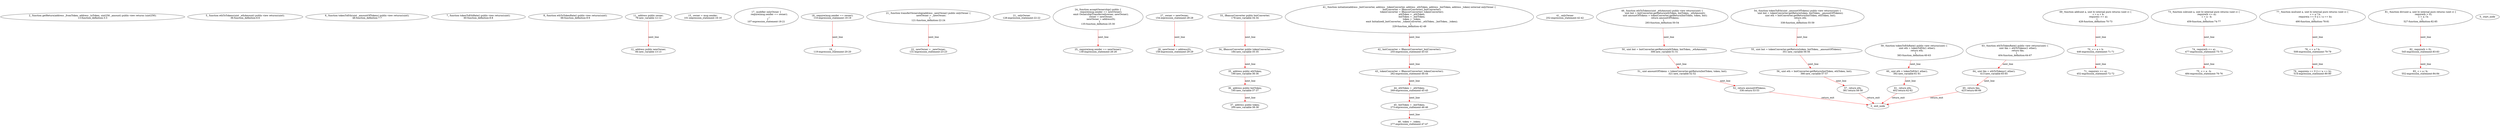 digraph  {
13 [label="2_ function getReturn(address _fromToken, address _toToken, uint256 _amount) public view returns (uint256);\n13-function_definition-3-3", method="getReturn(address _fromToken,address _toToken,uint256 _amount)", type_label=function_definition];
36 [label="5_ function ethToTokens(uint _ethAmount) public view returns(uint);\n36-function_definition-6-6", method="ethToTokens(uint _ethAmount)", type_label=function_definition];
48 [label="6_ function tokenToEth(uint _amountOfTokens) public view returns(uint);\n48-function_definition-7-7", method="tokenToEth(uint _amountOfTokens)", type_label=function_definition];
60 [label="7_ function tokenToEthRate() public view returns(uint);\n60-function_definition-8-8", method="tokenToEthRate()", type_label=function_definition];
68 [label="8_ function ethToTokenRate() public view returns(uint);\n68-function_definition-9-9", method="ethToTokenRate()", type_label=function_definition];
79 [label="11_ address public owner;\n79-new_variable-12-12", method="", type_label=new_variable];
84 [label="12_ address public newOwner;\n84-new_variable-13-13", method="", type_label=new_variable];
101 [label="15_ owner = msg.sender;\n101-expression_statement-16-16", method="", type_label=expression_statement];
107 [label="17_ modifier onlyOwner {\n        require(msg.sender == owner);\n        _;\n    }\n107-expression_statement-18-21", method="", type_label=expression_statement];
110 [label="18_ require(msg.sender == owner);\n110-expression_statement-19-19", method="", type_label=expression_statement];
119 [label="19_ _;\n119-expression_statement-20-20", method="", type_label=expression_statement];
121 [label="21_ function transferOwnership(address _newOwner) public onlyOwner {\n        newOwner = _newOwner;\n    }\n121-function_definition-22-24", method="transferOwnership(address _newOwner)", type_label=function_definition];
128 [label="21_ onlyOwner\n128-expression_statement-22-22", method="transferOwnership(address _newOwner)", type_label=expression_statement];
131 [label="22_ newOwner = _newOwner;\n131-expression_statement-23-23", method="transferOwnership(address _newOwner)", type_label=expression_statement];
135 [label="24_ function acceptOwnership() public {\n        require(msg.sender == newOwner);\n        emit OwnershipTransferred(owner, newOwner);\n        owner = newOwner;\n        newOwner = address(0);\n    }\n135-function_definition-25-30", method="acceptOwnership()", type_label=function_definition];
139 [label="25_ require(msg.sender == newOwner);\n139-expression_statement-26-26", method="acceptOwnership()", type_label=expression_statement];
154 [label="27_ owner = newOwner;\n154-expression_statement-28-28", method="acceptOwnership()", type_label=expression_statement];
158 [label="28_ newOwner = address(0);\n158-expression_statement-29-29", method="acceptOwnership()", type_label=expression_statement];
178 [label="33_ IBancorConverter public bntConverter;\n178-new_variable-34-34", method="", type_label=new_variable];
184 [label="34_ IBancorConverter public tokenConverter;\n184-new_variable-35-35", method="", type_label=new_variable];
190 [label="35_ address public ethToken;\n190-new_variable-36-36", method="", type_label=new_variable];
195 [label="36_ address public bntToken;\n195-new_variable-37-37", method="", type_label=new_variable];
200 [label="37_ address public token;\n200-new_variable-38-38", method="", type_label=new_variable];
229 [label="41_ function initialize(address _bntConverter, address _tokenConverter, address _ethToken, address _bntToken, address _token) external onlyOwner {\n       bntConverter = IBancorConverter(_bntConverter);\n       tokenConverter = IBancorConverter(_tokenConverter);\n       ethToken = _ethToken;\n       bntToken = _bntToken;\n       token = _token;\n       emit Initialized(_bntConverter, _tokenConverter, _ethToken, _bntToken, _token);\n    }\n229-function_definition-42-49", method="initialize(address _bntConverter,address _tokenConverter,address _ethToken,address _bntToken,address _token)", type_label=function_definition];
252 [label="41_ onlyOwner\n252-expression_statement-42-42", method="initialize(address _bntConverter,address _tokenConverter,address _ethToken,address _bntToken,address _token)", type_label=expression_statement];
255 [label="42_ bntConverter = IBancorConverter(_bntConverter);\n255-expression_statement-43-43", method="initialize(address _bntConverter,address _tokenConverter,address _ethToken,address _bntToken,address _token)", type_label=expression_statement];
262 [label="43_ tokenConverter = IBancorConverter(_tokenConverter);\n262-expression_statement-44-44", method="initialize(address _bntConverter,address _tokenConverter,address _ethToken,address _bntToken,address _token)", type_label=expression_statement];
269 [label="44_ ethToken = _ethToken;\n269-expression_statement-45-45", method="initialize(address _bntConverter,address _tokenConverter,address _ethToken,address _bntToken,address _token)", type_label=expression_statement];
273 [label="45_ bntToken = _bntToken;\n273-expression_statement-46-46", method="initialize(address _bntConverter,address _tokenConverter,address _ethToken,address _bntToken,address _token)", type_label=expression_statement];
277 [label="46_ token = _token;\n277-expression_statement-47-47", method="initialize(address _bntConverter,address _tokenConverter,address _ethToken,address _bntToken,address _token)", type_label=expression_statement];
293 [label="49_ function ethToTokens(uint _ethAmount) public view returns(uint) {\n        uint bnt = bntConverter.getReturn(ethToken, bntToken, _ethAmount);\n        uint amountOfTokens = tokenConverter.getReturn(bntToken, token, bnt);\n        return amountOfTokens;\n    }\n293-function_definition-50-54", method="ethToTokens(uint _ethAmount)", type_label=function_definition];
306 [label="50_ uint bnt = bntConverter.getReturn(ethToken, bntToken, _ethAmount);\n306-new_variable-51-51", method="ethToTokens(uint _ethAmount)", type_label=new_variable];
321 [label="51_ uint amountOfTokens = tokenConverter.getReturn(bntToken, token, bnt);\n321-new_variable-52-52", method="ethToTokens(uint _ethAmount)", type_label=new_variable];
336 [label="52_ return amountOfTokens;\n336-return-53-53", method="ethToTokens(uint _ethAmount)", type_label=return];
338 [label="54_ function tokenToEth(uint _amountOfTokens) public view returns(uint) {\n        uint bnt = tokenConverter.getReturn(token, bntToken, _amountOfTokens);\n        uint eth = bntConverter.getReturn(bntToken, ethToken, bnt);\n        return eth;\n    }\n338-function_definition-55-59", method="tokenToEth(uint _amountOfTokens)", type_label=function_definition];
351 [label="55_ uint bnt = tokenConverter.getReturn(token, bntToken, _amountOfTokens);\n351-new_variable-56-56", method="tokenToEth(uint _amountOfTokens)", type_label=new_variable];
366 [label="56_ uint eth = bntConverter.getReturn(bntToken, ethToken, bnt);\n366-new_variable-57-57", method="tokenToEth(uint _amountOfTokens)", type_label=new_variable];
381 [label="57_ return eth;\n381-return-58-58", method="tokenToEth(uint _amountOfTokens)", type_label=return];
383 [label="59_ function tokenToEthRate() public view returns(uint) {\n        uint eth = tokenToEth(1 ether);\n        return eth;\n    }\n383-function_definition-60-63", method="tokenToEthRate()", type_label=function_definition];
392 [label="60_ uint eth = tokenToEth(1 ether);\n392-new_variable-61-61", method="tokenToEthRate()", type_label=new_variable];
402 [label="61_ return eth;\n402-return-62-62", method="tokenToEthRate()", type_label=return];
404 [label="63_ function ethToTokenRate() public view returns(uint) {\n        uint tkn = ethToTokens(1 ether);\n        return tkn;\n    }\n404-function_definition-64-67", method="ethToTokenRate()", type_label=function_definition];
413 [label="64_ uint tkn = ethToTokens(1 ether);\n413-new_variable-65-65", method="ethToTokenRate()", type_label=new_variable];
423 [label="65_ return tkn;\n423-return-66-66", method="ethToTokenRate()", type_label=return];
428 [label="69_ function add(uint a, uint b) internal pure returns (uint c) {\n        c = a + b;\n        require(c >= a);\n    }\n428-function_definition-70-73", method="add(uint a,uint b)", type_label=function_definition];
446 [label="70_ c = a + b;\n446-expression_statement-71-71", method="add(uint a,uint b)", type_label=expression_statement];
452 [label="71_ require(c >= a);\n452-expression_statement-72-72", method="add(uint a,uint b)", type_label=expression_statement];
459 [label="73_ function sub(uint a, uint b) internal pure returns (uint c) {\n        require(b <= a);\n        c = a - b;\n    }\n459-function_definition-74-77", method="sub(uint a,uint b)", type_label=function_definition];
477 [label="74_ require(b <= a);\n477-expression_statement-75-75", method="sub(uint a,uint b)", type_label=expression_statement];
484 [label="75_ c = a - b;\n484-expression_statement-76-76", method="sub(uint a,uint b)", type_label=expression_statement];
490 [label="77_ function mul(uint a, uint b) internal pure returns (uint c) {\n        c = a * b;\n        require(a == 0 || c / a == b);\n    }\n490-function_definition-78-81", method="mul(uint a,uint b)", type_label=function_definition];
508 [label="78_ c = a * b;\n508-expression_statement-79-79", method="mul(uint a,uint b)", type_label=expression_statement];
514 [label="79_ require(a == 0 || c / a == b);\n514-expression_statement-80-80", method="mul(uint a,uint b)", type_label=expression_statement];
527 [label="81_ function div(uint a, uint b) internal pure returns (uint c) {\n        require(b > 0);\n        c = a / b;\n    }\n527-function_definition-82-85", method="div(uint a,uint b)", type_label=function_definition];
545 [label="82_ require(b > 0);\n545-expression_statement-83-83", method="div(uint a,uint b)", type_label=expression_statement];
552 [label="83_ c = a / b;\n552-expression_statement-84-84", method="div(uint a,uint b)", type_label=expression_statement];
1 [label="0_ start_node", method="", type_label=start];
2 [label="0_ exit_node", method="", type_label=exit];
79 -> 84  [color=red, controlflow_type=next_line, edge_type=CFG_edge, key=0, label=next_line];
110 -> 119  [color=red, controlflow_type=next_line, edge_type=CFG_edge, key=0, label=next_line];
121 -> 131  [color=red, controlflow_type=next_line, edge_type=CFG_edge, key=0, label=next_line];
135 -> 139  [color=red, controlflow_type=next_line, edge_type=CFG_edge, key=0, label=next_line];
154 -> 158  [color=red, controlflow_type=next_line, edge_type=CFG_edge, key=0, label=next_line];
178 -> 184  [color=red, controlflow_type=next_line, edge_type=CFG_edge, key=0, label=next_line];
184 -> 190  [color=red, controlflow_type=next_line, edge_type=CFG_edge, key=0, label=next_line];
190 -> 195  [color=red, controlflow_type=next_line, edge_type=CFG_edge, key=0, label=next_line];
195 -> 200  [color=red, controlflow_type=next_line, edge_type=CFG_edge, key=0, label=next_line];
229 -> 255  [color=red, controlflow_type=next_line, edge_type=CFG_edge, key=0, label=next_line];
255 -> 262  [color=red, controlflow_type=next_line, edge_type=CFG_edge, key=0, label=next_line];
262 -> 269  [color=red, controlflow_type=next_line, edge_type=CFG_edge, key=0, label=next_line];
269 -> 273  [color=red, controlflow_type=next_line, edge_type=CFG_edge, key=0, label=next_line];
273 -> 277  [color=red, controlflow_type=next_line, edge_type=CFG_edge, key=0, label=next_line];
293 -> 306  [color=red, controlflow_type=next_line, edge_type=CFG_edge, key=0, label=next_line];
306 -> 321  [color=red, controlflow_type=next_line, edge_type=CFG_edge, key=0, label=next_line];
321 -> 336  [color=red, controlflow_type=next_line, edge_type=CFG_edge, key=0, label=next_line];
336 -> 2  [color=red, controlflow_type=return_exit, edge_type=CFG_edge, key=0, label=return_exit];
338 -> 351  [color=red, controlflow_type=next_line, edge_type=CFG_edge, key=0, label=next_line];
351 -> 366  [color=red, controlflow_type=next_line, edge_type=CFG_edge, key=0, label=next_line];
366 -> 381  [color=red, controlflow_type=next_line, edge_type=CFG_edge, key=0, label=next_line];
381 -> 2  [color=red, controlflow_type=return_exit, edge_type=CFG_edge, key=0, label=return_exit];
383 -> 392  [color=red, controlflow_type=next_line, edge_type=CFG_edge, key=0, label=next_line];
392 -> 402  [color=red, controlflow_type=next_line, edge_type=CFG_edge, key=0, label=next_line];
402 -> 2  [color=red, controlflow_type=return_exit, edge_type=CFG_edge, key=0, label=return_exit];
404 -> 413  [color=red, controlflow_type=next_line, edge_type=CFG_edge, key=0, label=next_line];
413 -> 423  [color=red, controlflow_type=next_line, edge_type=CFG_edge, key=0, label=next_line];
423 -> 2  [color=red, controlflow_type=return_exit, edge_type=CFG_edge, key=0, label=return_exit];
428 -> 446  [color=red, controlflow_type=next_line, edge_type=CFG_edge, key=0, label=next_line];
446 -> 452  [color=red, controlflow_type=next_line, edge_type=CFG_edge, key=0, label=next_line];
459 -> 477  [color=red, controlflow_type=next_line, edge_type=CFG_edge, key=0, label=next_line];
477 -> 484  [color=red, controlflow_type=next_line, edge_type=CFG_edge, key=0, label=next_line];
490 -> 508  [color=red, controlflow_type=next_line, edge_type=CFG_edge, key=0, label=next_line];
508 -> 514  [color=red, controlflow_type=next_line, edge_type=CFG_edge, key=0, label=next_line];
527 -> 545  [color=red, controlflow_type=next_line, edge_type=CFG_edge, key=0, label=next_line];
545 -> 552  [color=red, controlflow_type=next_line, edge_type=CFG_edge, key=0, label=next_line];
}

